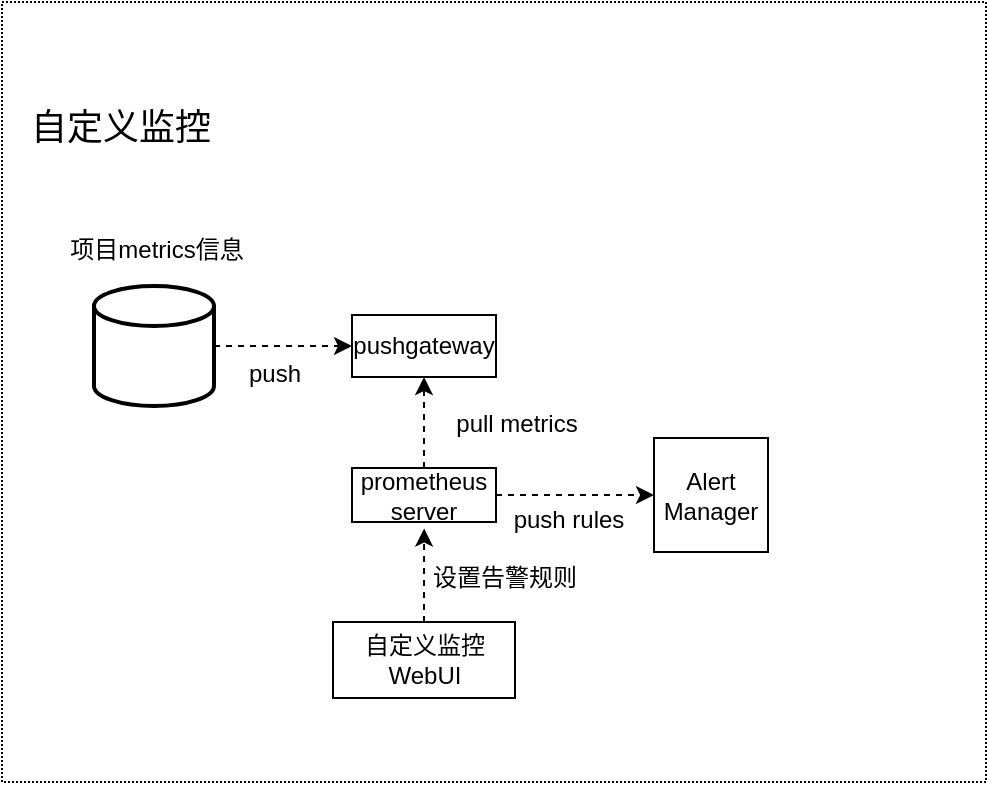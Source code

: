 <mxfile version="13.3.5" type="github">
  <diagram id="VxGyCSa300pORVK34n85" name="第 1 页">
    <mxGraphModel dx="782" dy="444" grid="0" gridSize="10" guides="1" tooltips="1" connect="1" arrows="1" fold="1" page="1" pageScale="1" pageWidth="827" pageHeight="1169" math="0" shadow="0">
      <root>
        <mxCell id="0" />
        <mxCell id="1" parent="0" />
        <mxCell id="GPF4Tl3sy7tEaeTOkUdq-1" value="" style="shape=ext;rounded=0;html=1;whiteSpace=wrap;dashed=1;dashPattern=1 1;" vertex="1" parent="1">
          <mxGeometry x="14" y="300" width="492" height="390" as="geometry" />
        </mxCell>
        <mxCell id="GPF4Tl3sy7tEaeTOkUdq-21" style="edgeStyle=orthogonalEdgeStyle;rounded=0;orthogonalLoop=1;jettySize=auto;html=1;entryX=0.5;entryY=1;entryDx=0;entryDy=0;dashed=1;" edge="1" parent="1" source="GPF4Tl3sy7tEaeTOkUdq-2" target="GPF4Tl3sy7tEaeTOkUdq-3">
          <mxGeometry relative="1" as="geometry" />
        </mxCell>
        <mxCell id="GPF4Tl3sy7tEaeTOkUdq-28" style="edgeStyle=orthogonalEdgeStyle;rounded=0;orthogonalLoop=1;jettySize=auto;html=1;dashed=1;" edge="1" parent="1" source="GPF4Tl3sy7tEaeTOkUdq-2" target="GPF4Tl3sy7tEaeTOkUdq-4">
          <mxGeometry relative="1" as="geometry">
            <Array as="points">
              <mxPoint x="294" y="547" />
              <mxPoint x="294" y="547" />
            </Array>
          </mxGeometry>
        </mxCell>
        <mxCell id="GPF4Tl3sy7tEaeTOkUdq-2" value="prometheus server" style="rounded=0;whiteSpace=wrap;html=1;" vertex="1" parent="1">
          <mxGeometry x="189" y="533" width="72" height="27" as="geometry" />
        </mxCell>
        <mxCell id="GPF4Tl3sy7tEaeTOkUdq-3" value="pushgateway" style="rounded=0;whiteSpace=wrap;html=1;" vertex="1" parent="1">
          <mxGeometry x="189" y="456.5" width="72" height="31" as="geometry" />
        </mxCell>
        <mxCell id="GPF4Tl3sy7tEaeTOkUdq-4" value="Alert&lt;br&gt;Manager" style="whiteSpace=wrap;html=1;aspect=fixed;" vertex="1" parent="1">
          <mxGeometry x="340" y="518" width="57" height="57" as="geometry" />
        </mxCell>
        <mxCell id="GPF4Tl3sy7tEaeTOkUdq-14" value="&lt;font style=&quot;font-size: 18px&quot;&gt;自定义监控&lt;/font&gt;" style="text;html=1;resizable=0;autosize=1;align=center;verticalAlign=middle;points=[];fillColor=none;strokeColor=none;rounded=0;" vertex="1" parent="1">
          <mxGeometry x="23" y="353" width="100" height="20" as="geometry" />
        </mxCell>
        <mxCell id="GPF4Tl3sy7tEaeTOkUdq-18" style="edgeStyle=orthogonalEdgeStyle;rounded=0;orthogonalLoop=1;jettySize=auto;html=1;entryX=0;entryY=0.5;entryDx=0;entryDy=0;dashed=1;" edge="1" parent="1" source="GPF4Tl3sy7tEaeTOkUdq-17" target="GPF4Tl3sy7tEaeTOkUdq-3">
          <mxGeometry relative="1" as="geometry" />
        </mxCell>
        <mxCell id="GPF4Tl3sy7tEaeTOkUdq-17" value="" style="strokeWidth=2;html=1;shape=mxgraph.flowchart.database;whiteSpace=wrap;" vertex="1" parent="1">
          <mxGeometry x="60" y="442" width="60" height="60" as="geometry" />
        </mxCell>
        <mxCell id="GPF4Tl3sy7tEaeTOkUdq-19" value="项目metrics信息" style="text;html=1;resizable=0;autosize=1;align=center;verticalAlign=middle;points=[];fillColor=none;strokeColor=none;rounded=0;" vertex="1" parent="1">
          <mxGeometry x="42" y="415" width="97" height="18" as="geometry" />
        </mxCell>
        <mxCell id="GPF4Tl3sy7tEaeTOkUdq-20" value="push" style="text;html=1;resizable=0;autosize=1;align=center;verticalAlign=middle;points=[];fillColor=none;strokeColor=none;rounded=0;" vertex="1" parent="1">
          <mxGeometry x="132" y="477" width="36" height="18" as="geometry" />
        </mxCell>
        <mxCell id="GPF4Tl3sy7tEaeTOkUdq-22" value="pull metrics" style="text;html=1;resizable=0;autosize=1;align=center;verticalAlign=middle;points=[];fillColor=none;strokeColor=none;rounded=0;" vertex="1" parent="1">
          <mxGeometry x="235" y="502" width="71" height="18" as="geometry" />
        </mxCell>
        <mxCell id="GPF4Tl3sy7tEaeTOkUdq-24" style="edgeStyle=orthogonalEdgeStyle;rounded=0;orthogonalLoop=1;jettySize=auto;html=1;entryX=0.429;entryY=0.675;entryDx=0;entryDy=0;entryPerimeter=0;dashed=1;" edge="1" parent="1" source="GPF4Tl3sy7tEaeTOkUdq-23" target="GPF4Tl3sy7tEaeTOkUdq-1">
          <mxGeometry relative="1" as="geometry" />
        </mxCell>
        <mxCell id="GPF4Tl3sy7tEaeTOkUdq-23" value="自定义监控WebUI" style="rounded=0;whiteSpace=wrap;html=1;" vertex="1" parent="1">
          <mxGeometry x="179.5" y="610" width="91" height="38" as="geometry" />
        </mxCell>
        <mxCell id="GPF4Tl3sy7tEaeTOkUdq-25" value="设置告警规则" style="text;html=1;resizable=0;autosize=1;align=center;verticalAlign=middle;points=[];fillColor=none;strokeColor=none;rounded=0;" vertex="1" parent="1">
          <mxGeometry x="224" y="579" width="82" height="18" as="geometry" />
        </mxCell>
        <mxCell id="GPF4Tl3sy7tEaeTOkUdq-30" value="push rules" style="text;html=1;resizable=0;autosize=1;align=center;verticalAlign=middle;points=[];fillColor=none;strokeColor=none;rounded=0;" vertex="1" parent="1">
          <mxGeometry x="264" y="550" width="65" height="18" as="geometry" />
        </mxCell>
      </root>
    </mxGraphModel>
  </diagram>
</mxfile>
